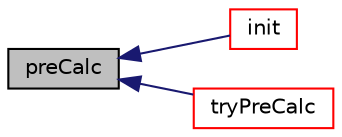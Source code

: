 digraph "preCalc"
{
  bgcolor="transparent";
  edge [fontname="Helvetica",fontsize="10",labelfontname="Helvetica",labelfontsize="10"];
  node [fontname="Helvetica",fontsize="10",shape=record];
  rankdir="LR";
  Node1 [label="preCalc",height=0.2,width=0.4,color="black", fillcolor="grey75", style="filled", fontcolor="black"];
  Node1 -> Node2 [dir="back",color="midnightblue",fontsize="10",style="solid",fontname="Helvetica"];
  Node2 [label="init",height=0.2,width=0.4,color="red",URL="$a00197.html#a02fd73d861ef2e4aabb38c0c9ff82947",tooltip="Initialise - typically setting static variables,. "];
  Node1 -> Node3 [dir="back",color="midnightblue",fontsize="10",style="solid",fontname="Helvetica"];
  Node3 [label="tryPreCalc",height=0.2,width=0.4,color="red",URL="$a00197.html#a38ea6cd20b76c95e4e4056d9b28bd0c6",tooltip="Pre-time loop calculations. "];
}
